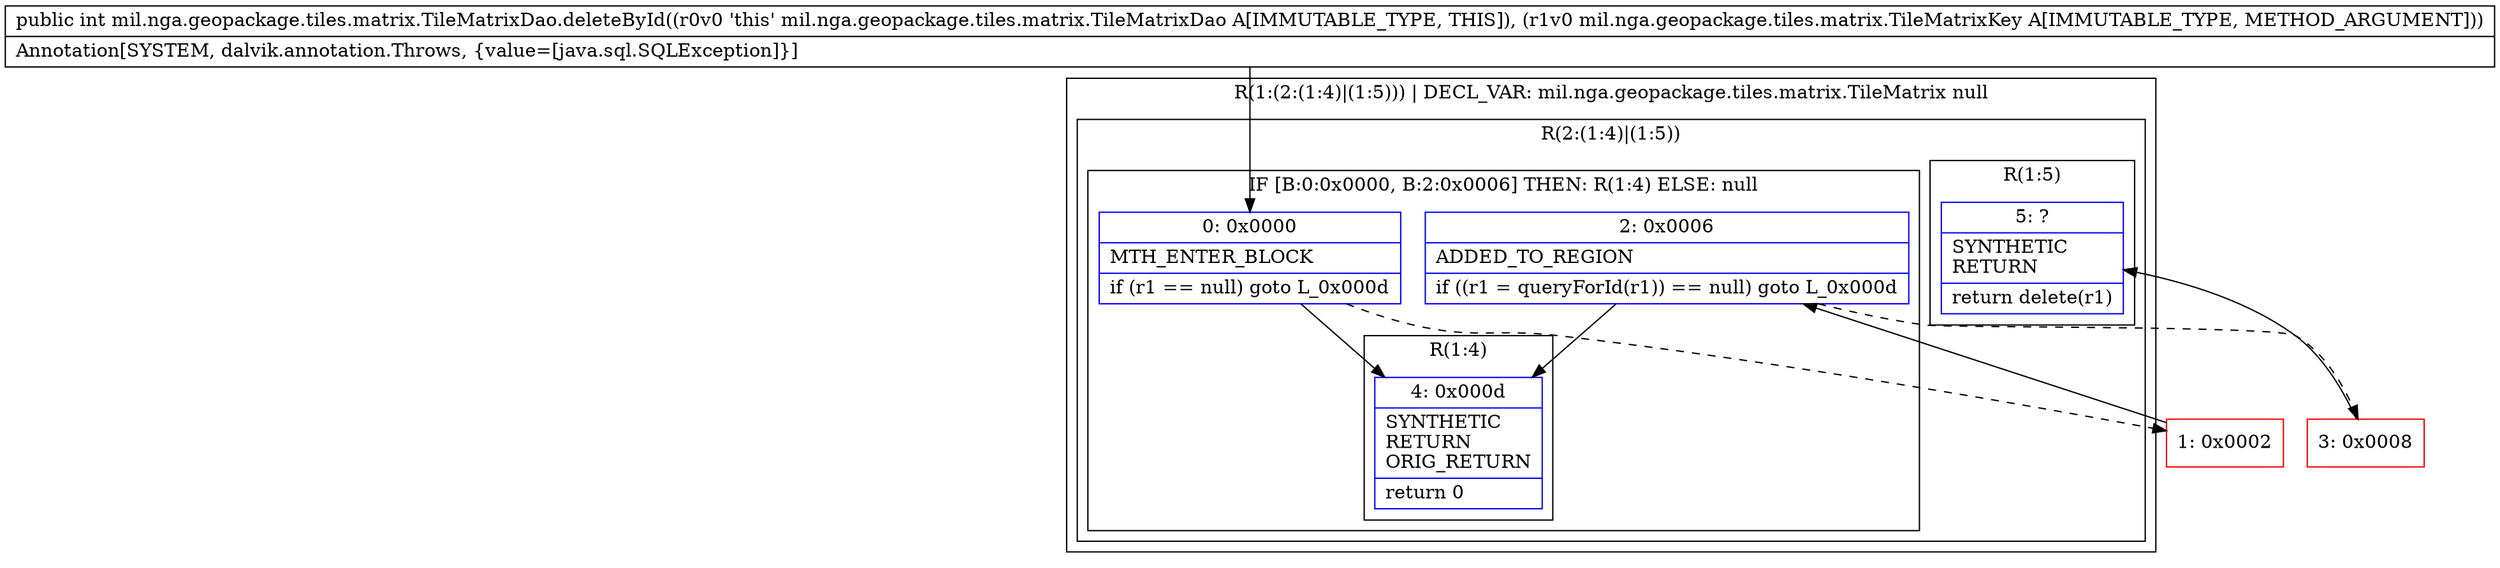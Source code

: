 digraph "CFG formil.nga.geopackage.tiles.matrix.TileMatrixDao.deleteById(Lmil\/nga\/geopackage\/tiles\/matrix\/TileMatrixKey;)I" {
subgraph cluster_Region_780028978 {
label = "R(1:(2:(1:4)|(1:5))) | DECL_VAR: mil.nga.geopackage.tiles.matrix.TileMatrix null\l";
node [shape=record,color=blue];
subgraph cluster_Region_298199642 {
label = "R(2:(1:4)|(1:5))";
node [shape=record,color=blue];
subgraph cluster_IfRegion_404062344 {
label = "IF [B:0:0x0000, B:2:0x0006] THEN: R(1:4) ELSE: null";
node [shape=record,color=blue];
Node_0 [shape=record,label="{0\:\ 0x0000|MTH_ENTER_BLOCK\l|if (r1 == null) goto L_0x000d\l}"];
Node_2 [shape=record,label="{2\:\ 0x0006|ADDED_TO_REGION\l|if ((r1 = queryForId(r1)) == null) goto L_0x000d\l}"];
subgraph cluster_Region_304337869 {
label = "R(1:4)";
node [shape=record,color=blue];
Node_4 [shape=record,label="{4\:\ 0x000d|SYNTHETIC\lRETURN\lORIG_RETURN\l|return 0\l}"];
}
}
subgraph cluster_Region_1314919015 {
label = "R(1:5)";
node [shape=record,color=blue];
Node_5 [shape=record,label="{5\:\ ?|SYNTHETIC\lRETURN\l|return delete(r1)\l}"];
}
}
}
Node_1 [shape=record,color=red,label="{1\:\ 0x0002}"];
Node_3 [shape=record,color=red,label="{3\:\ 0x0008}"];
MethodNode[shape=record,label="{public int mil.nga.geopackage.tiles.matrix.TileMatrixDao.deleteById((r0v0 'this' mil.nga.geopackage.tiles.matrix.TileMatrixDao A[IMMUTABLE_TYPE, THIS]), (r1v0 mil.nga.geopackage.tiles.matrix.TileMatrixKey A[IMMUTABLE_TYPE, METHOD_ARGUMENT]))  | Annotation[SYSTEM, dalvik.annotation.Throws, \{value=[java.sql.SQLException]\}]\l}"];
MethodNode -> Node_0;
Node_0 -> Node_1[style=dashed];
Node_0 -> Node_4;
Node_2 -> Node_3[style=dashed];
Node_2 -> Node_4;
Node_1 -> Node_2;
Node_3 -> Node_5;
}

